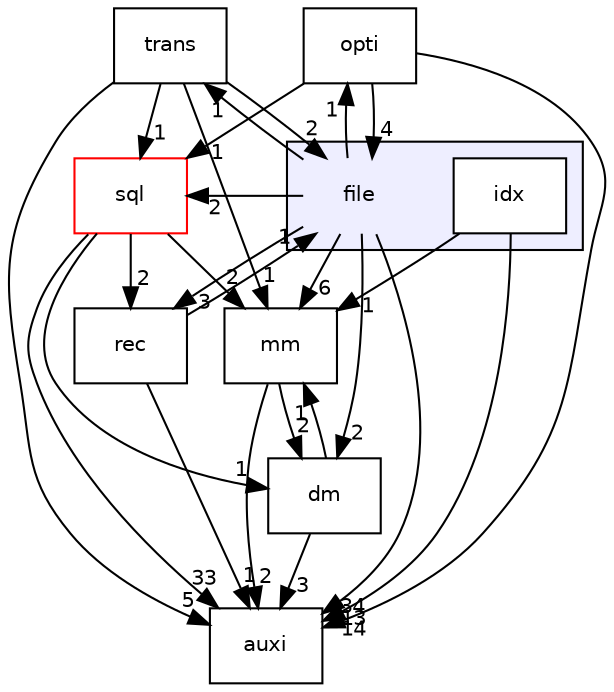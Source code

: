 digraph "file" {
  bgcolor=transparent;
  compound=true
  node [ fontsize="10", fontname="Helvetica"];
  edge [ labelfontsize="10", labelfontname="Helvetica"];
  subgraph clusterdir_fb6598a949f0f53f82ac9a1a956124c7 {
    graph [ bgcolor="#eeeeff", pencolor="black", label="" URL="dir_fb6598a949f0f53f82ac9a1a956124c7.html"];
    dir_fb6598a949f0f53f82ac9a1a956124c7 [shape=plaintext label="file"];
    dir_4c13d7cd2577d6912475cf4fbc3594a8 [shape=box label="idx" color="black" fillcolor="white" style="filled" URL="dir_4c13d7cd2577d6912475cf4fbc3594a8.html"];
  }
  dir_e585264eab6548a5e3f6c92dae7a38c9 [shape=box label="trans" URL="dir_e585264eab6548a5e3f6c92dae7a38c9.html"];
  dir_fc11452e4696bd8c0943c731770ef0fd [shape=box label="mm" URL="dir_fc11452e4696bd8c0943c731770ef0fd.html"];
  dir_47c25c331c075fe16f320299349474de [shape=box label="rec" URL="dir_47c25c331c075fe16f320299349474de.html"];
  dir_fceb8c84259f2f7a80548922c61f7c5a [shape=box label="dm" URL="dir_fceb8c84259f2f7a80548922c61f7c5a.html"];
  dir_f5b811bed0d3148a1f2e817601093fce [shape=box label="opti" URL="dir_f5b811bed0d3148a1f2e817601093fce.html"];
  dir_5bd71961b401a432086d0fb290a87f3f [shape=box label="sql" color="red" URL="dir_5bd71961b401a432086d0fb290a87f3f.html"];
  dir_55aed34cd3f6ec638757940cb3108f99 [shape=box label="auxi" URL="dir_55aed34cd3f6ec638757940cb3108f99.html"];
  dir_fb6598a949f0f53f82ac9a1a956124c7->dir_e585264eab6548a5e3f6c92dae7a38c9 [headlabel="1", labeldistance=1.5 headhref="dir_000001_000011.html"];
  dir_fb6598a949f0f53f82ac9a1a956124c7->dir_fc11452e4696bd8c0943c731770ef0fd [headlabel="6", labeldistance=1.5 headhref="dir_000001_000004.html"];
  dir_fb6598a949f0f53f82ac9a1a956124c7->dir_47c25c331c075fe16f320299349474de [headlabel="3", labeldistance=1.5 headhref="dir_000001_000006.html"];
  dir_fb6598a949f0f53f82ac9a1a956124c7->dir_fceb8c84259f2f7a80548922c61f7c5a [headlabel="2", labeldistance=1.5 headhref="dir_000001_000002.html"];
  dir_fb6598a949f0f53f82ac9a1a956124c7->dir_f5b811bed0d3148a1f2e817601093fce [headlabel="1", labeldistance=1.5 headhref="dir_000001_000005.html"];
  dir_fb6598a949f0f53f82ac9a1a956124c7->dir_5bd71961b401a432086d0fb290a87f3f [headlabel="2", labeldistance=1.5 headhref="dir_000001_000008.html"];
  dir_fb6598a949f0f53f82ac9a1a956124c7->dir_55aed34cd3f6ec638757940cb3108f99 [headlabel="34", labeldistance=1.5 headhref="dir_000001_000000.html"];
  dir_e585264eab6548a5e3f6c92dae7a38c9->dir_fb6598a949f0f53f82ac9a1a956124c7 [headlabel="2", labeldistance=1.5 headhref="dir_000011_000001.html"];
  dir_e585264eab6548a5e3f6c92dae7a38c9->dir_fc11452e4696bd8c0943c731770ef0fd [headlabel="1", labeldistance=1.5 headhref="dir_000011_000004.html"];
  dir_e585264eab6548a5e3f6c92dae7a38c9->dir_5bd71961b401a432086d0fb290a87f3f [headlabel="1", labeldistance=1.5 headhref="dir_000011_000008.html"];
  dir_e585264eab6548a5e3f6c92dae7a38c9->dir_55aed34cd3f6ec638757940cb3108f99 [headlabel="5", labeldistance=1.5 headhref="dir_000011_000000.html"];
  dir_fc11452e4696bd8c0943c731770ef0fd->dir_fceb8c84259f2f7a80548922c61f7c5a [headlabel="2", labeldistance=1.5 headhref="dir_000004_000002.html"];
  dir_fc11452e4696bd8c0943c731770ef0fd->dir_55aed34cd3f6ec638757940cb3108f99 [headlabel="2", labeldistance=1.5 headhref="dir_000004_000000.html"];
  dir_47c25c331c075fe16f320299349474de->dir_fb6598a949f0f53f82ac9a1a956124c7 [headlabel="1", labeldistance=1.5 headhref="dir_000006_000001.html"];
  dir_47c25c331c075fe16f320299349474de->dir_55aed34cd3f6ec638757940cb3108f99 [headlabel="1", labeldistance=1.5 headhref="dir_000006_000000.html"];
  dir_fceb8c84259f2f7a80548922c61f7c5a->dir_fc11452e4696bd8c0943c731770ef0fd [headlabel="1", labeldistance=1.5 headhref="dir_000002_000004.html"];
  dir_fceb8c84259f2f7a80548922c61f7c5a->dir_55aed34cd3f6ec638757940cb3108f99 [headlabel="3", labeldistance=1.5 headhref="dir_000002_000000.html"];
  dir_4c13d7cd2577d6912475cf4fbc3594a8->dir_fc11452e4696bd8c0943c731770ef0fd [headlabel="1", labeldistance=1.5 headhref="dir_000003_000004.html"];
  dir_4c13d7cd2577d6912475cf4fbc3594a8->dir_55aed34cd3f6ec638757940cb3108f99 [headlabel="13", labeldistance=1.5 headhref="dir_000003_000000.html"];
  dir_f5b811bed0d3148a1f2e817601093fce->dir_fb6598a949f0f53f82ac9a1a956124c7 [headlabel="4", labeldistance=1.5 headhref="dir_000005_000001.html"];
  dir_f5b811bed0d3148a1f2e817601093fce->dir_5bd71961b401a432086d0fb290a87f3f [headlabel="1", labeldistance=1.5 headhref="dir_000005_000008.html"];
  dir_f5b811bed0d3148a1f2e817601093fce->dir_55aed34cd3f6ec638757940cb3108f99 [headlabel="14", labeldistance=1.5 headhref="dir_000005_000000.html"];
  dir_5bd71961b401a432086d0fb290a87f3f->dir_fc11452e4696bd8c0943c731770ef0fd [headlabel="2", labeldistance=1.5 headhref="dir_000008_000004.html"];
  dir_5bd71961b401a432086d0fb290a87f3f->dir_47c25c331c075fe16f320299349474de [headlabel="2", labeldistance=1.5 headhref="dir_000008_000006.html"];
  dir_5bd71961b401a432086d0fb290a87f3f->dir_fceb8c84259f2f7a80548922c61f7c5a [headlabel="1", labeldistance=1.5 headhref="dir_000008_000002.html"];
  dir_5bd71961b401a432086d0fb290a87f3f->dir_55aed34cd3f6ec638757940cb3108f99 [headlabel="33", labeldistance=1.5 headhref="dir_000008_000000.html"];
}
